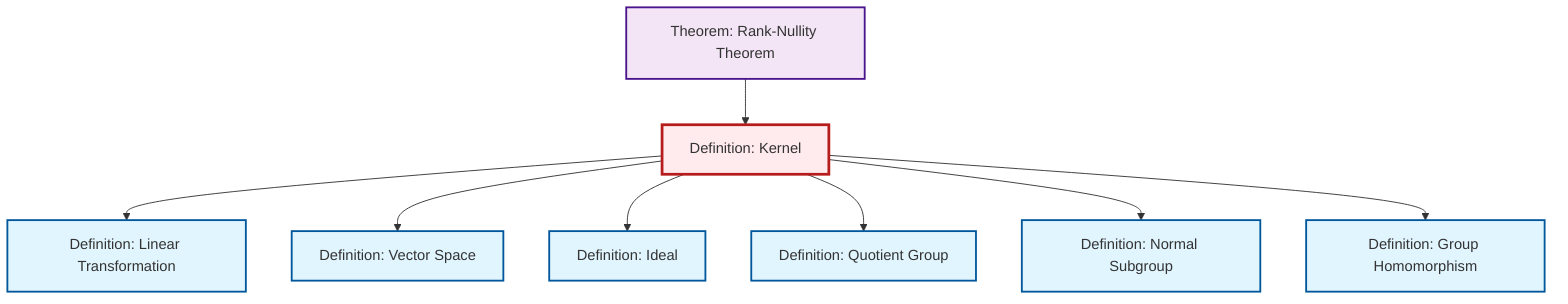 graph TD
    classDef definition fill:#e1f5fe,stroke:#01579b,stroke-width:2px
    classDef theorem fill:#f3e5f5,stroke:#4a148c,stroke-width:2px
    classDef axiom fill:#fff3e0,stroke:#e65100,stroke-width:2px
    classDef example fill:#e8f5e9,stroke:#1b5e20,stroke-width:2px
    classDef current fill:#ffebee,stroke:#b71c1c,stroke-width:3px
    def-vector-space["Definition: Vector Space"]:::definition
    def-normal-subgroup["Definition: Normal Subgroup"]:::definition
    def-quotient-group["Definition: Quotient Group"]:::definition
    thm-rank-nullity["Theorem: Rank-Nullity Theorem"]:::theorem
    def-homomorphism["Definition: Group Homomorphism"]:::definition
    def-ideal["Definition: Ideal"]:::definition
    def-kernel["Definition: Kernel"]:::definition
    def-linear-transformation["Definition: Linear Transformation"]:::definition
    def-kernel --> def-linear-transformation
    def-kernel --> def-vector-space
    def-kernel --> def-ideal
    def-kernel --> def-quotient-group
    def-kernel --> def-normal-subgroup
    def-kernel --> def-homomorphism
    thm-rank-nullity --> def-kernel
    class def-kernel current